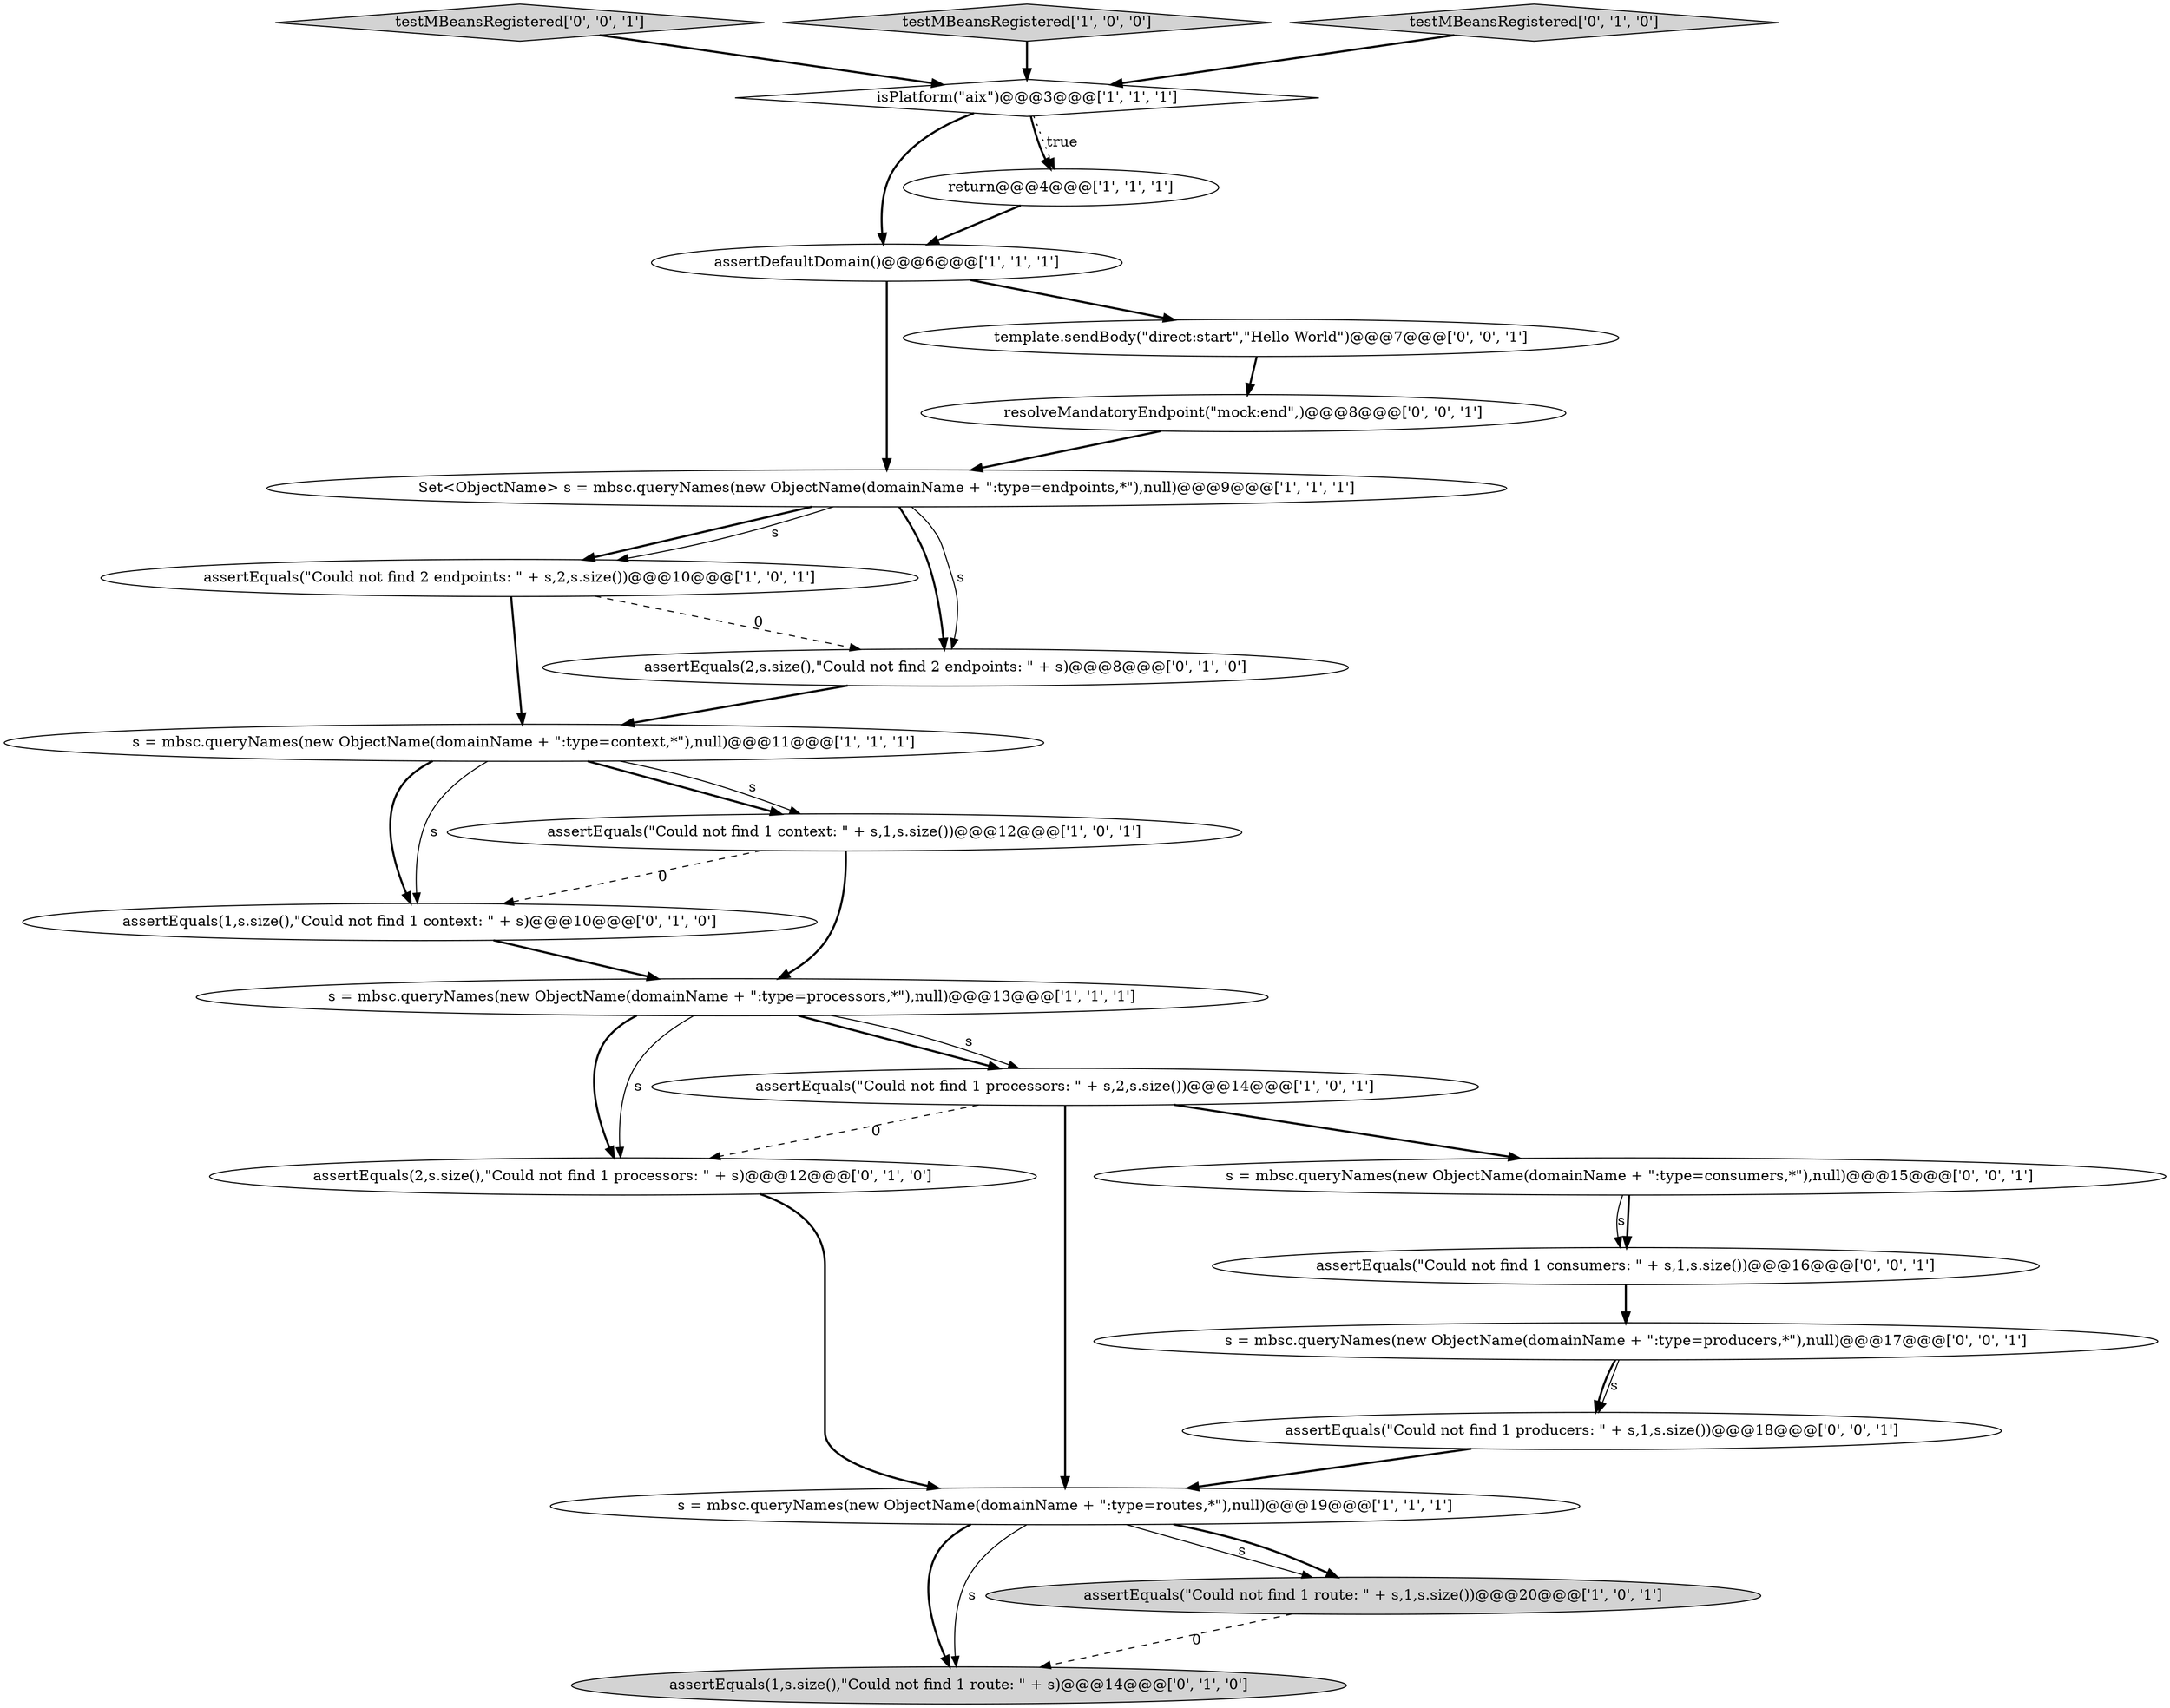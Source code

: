 digraph {
23 [style = filled, label = "testMBeansRegistered['0', '0', '1']", fillcolor = lightgray, shape = diamond image = "AAA0AAABBB3BBB"];
22 [style = filled, label = "assertEquals(\"Could not find 1 producers: \" + s,1,s.size())@@@18@@@['0', '0', '1']", fillcolor = white, shape = ellipse image = "AAA0AAABBB3BBB"];
17 [style = filled, label = "assertEquals(\"Could not find 1 consumers: \" + s,1,s.size())@@@16@@@['0', '0', '1']", fillcolor = white, shape = ellipse image = "AAA0AAABBB3BBB"];
9 [style = filled, label = "testMBeansRegistered['1', '0', '0']", fillcolor = lightgray, shape = diamond image = "AAA0AAABBB1BBB"];
19 [style = filled, label = "resolveMandatoryEndpoint(\"mock:end\",)@@@8@@@['0', '0', '1']", fillcolor = white, shape = ellipse image = "AAA0AAABBB3BBB"];
14 [style = filled, label = "assertEquals(1,s.size(),\"Could not find 1 context: \" + s)@@@10@@@['0', '1', '0']", fillcolor = white, shape = ellipse image = "AAA1AAABBB2BBB"];
13 [style = filled, label = "assertEquals(2,s.size(),\"Could not find 1 processors: \" + s)@@@12@@@['0', '1', '0']", fillcolor = white, shape = ellipse image = "AAA1AAABBB2BBB"];
11 [style = filled, label = "Set<ObjectName> s = mbsc.queryNames(new ObjectName(domainName + \":type=endpoints,*\"),null)@@@9@@@['1', '1', '1']", fillcolor = white, shape = ellipse image = "AAA0AAABBB1BBB"];
0 [style = filled, label = "assertEquals(\"Could not find 2 endpoints: \" + s,2,s.size())@@@10@@@['1', '0', '1']", fillcolor = white, shape = ellipse image = "AAA0AAABBB1BBB"];
12 [style = filled, label = "assertEquals(2,s.size(),\"Could not find 2 endpoints: \" + s)@@@8@@@['0', '1', '0']", fillcolor = white, shape = ellipse image = "AAA1AAABBB2BBB"];
5 [style = filled, label = "assertEquals(\"Could not find 1 context: \" + s,1,s.size())@@@12@@@['1', '0', '1']", fillcolor = white, shape = ellipse image = "AAA0AAABBB1BBB"];
6 [style = filled, label = "s = mbsc.queryNames(new ObjectName(domainName + \":type=context,*\"),null)@@@11@@@['1', '1', '1']", fillcolor = white, shape = ellipse image = "AAA0AAABBB1BBB"];
18 [style = filled, label = "template.sendBody(\"direct:start\",\"Hello World\")@@@7@@@['0', '0', '1']", fillcolor = white, shape = ellipse image = "AAA0AAABBB3BBB"];
8 [style = filled, label = "assertDefaultDomain()@@@6@@@['1', '1', '1']", fillcolor = white, shape = ellipse image = "AAA0AAABBB1BBB"];
15 [style = filled, label = "testMBeansRegistered['0', '1', '0']", fillcolor = lightgray, shape = diamond image = "AAA0AAABBB2BBB"];
10 [style = filled, label = "assertEquals(\"Could not find 1 processors: \" + s,2,s.size())@@@14@@@['1', '0', '1']", fillcolor = white, shape = ellipse image = "AAA0AAABBB1BBB"];
21 [style = filled, label = "s = mbsc.queryNames(new ObjectName(domainName + \":type=consumers,*\"),null)@@@15@@@['0', '0', '1']", fillcolor = white, shape = ellipse image = "AAA0AAABBB3BBB"];
7 [style = filled, label = "return@@@4@@@['1', '1', '1']", fillcolor = white, shape = ellipse image = "AAA0AAABBB1BBB"];
16 [style = filled, label = "assertEquals(1,s.size(),\"Could not find 1 route: \" + s)@@@14@@@['0', '1', '0']", fillcolor = lightgray, shape = ellipse image = "AAA1AAABBB2BBB"];
3 [style = filled, label = "s = mbsc.queryNames(new ObjectName(domainName + \":type=processors,*\"),null)@@@13@@@['1', '1', '1']", fillcolor = white, shape = ellipse image = "AAA0AAABBB1BBB"];
1 [style = filled, label = "assertEquals(\"Could not find 1 route: \" + s,1,s.size())@@@20@@@['1', '0', '1']", fillcolor = lightgray, shape = ellipse image = "AAA0AAABBB1BBB"];
4 [style = filled, label = "s = mbsc.queryNames(new ObjectName(domainName + \":type=routes,*\"),null)@@@19@@@['1', '1', '1']", fillcolor = white, shape = ellipse image = "AAA0AAABBB1BBB"];
2 [style = filled, label = "isPlatform(\"aix\")@@@3@@@['1', '1', '1']", fillcolor = white, shape = diamond image = "AAA0AAABBB1BBB"];
20 [style = filled, label = "s = mbsc.queryNames(new ObjectName(domainName + \":type=producers,*\"),null)@@@17@@@['0', '0', '1']", fillcolor = white, shape = ellipse image = "AAA0AAABBB3BBB"];
0->6 [style = bold, label=""];
23->2 [style = bold, label=""];
3->10 [style = bold, label=""];
10->21 [style = bold, label=""];
7->8 [style = bold, label=""];
11->12 [style = bold, label=""];
14->3 [style = bold, label=""];
13->4 [style = bold, label=""];
21->17 [style = solid, label="s"];
5->14 [style = dashed, label="0"];
4->1 [style = solid, label="s"];
11->12 [style = solid, label="s"];
4->16 [style = bold, label=""];
2->7 [style = bold, label=""];
11->0 [style = bold, label=""];
21->17 [style = bold, label=""];
20->22 [style = bold, label=""];
9->2 [style = bold, label=""];
4->16 [style = solid, label="s"];
17->20 [style = bold, label=""];
3->10 [style = solid, label="s"];
3->13 [style = bold, label=""];
15->2 [style = bold, label=""];
4->1 [style = bold, label=""];
2->8 [style = bold, label=""];
8->18 [style = bold, label=""];
8->11 [style = bold, label=""];
11->0 [style = solid, label="s"];
6->14 [style = bold, label=""];
20->22 [style = solid, label="s"];
19->11 [style = bold, label=""];
18->19 [style = bold, label=""];
10->4 [style = bold, label=""];
22->4 [style = bold, label=""];
6->5 [style = bold, label=""];
1->16 [style = dashed, label="0"];
6->5 [style = solid, label="s"];
3->13 [style = solid, label="s"];
5->3 [style = bold, label=""];
10->13 [style = dashed, label="0"];
6->14 [style = solid, label="s"];
2->7 [style = dotted, label="true"];
12->6 [style = bold, label=""];
0->12 [style = dashed, label="0"];
}

